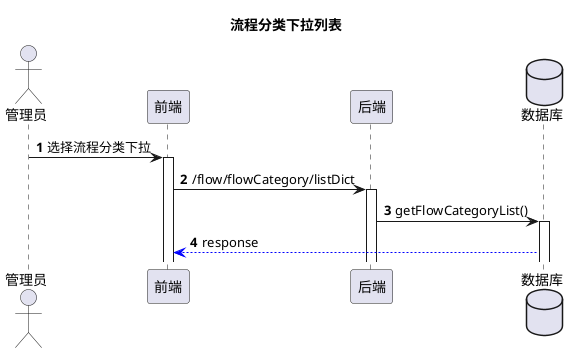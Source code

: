 @startuml
'https://plantuml.com/sequence-diagram
title 流程分类下拉列表
actor 管理员
participant 前端
participant 后端
database 数据库
autonumber

管理员 -> 前端: 选择流程分类下拉
activate 前端
前端 -> 后端: /flow/flowCategory/listDict
activate 后端
后端 -> 数据库: getFlowCategoryList()
activate 数据库
数据库 --[#blue]> 前端: response
@enduml
1.用户发起流程分类下拉列表请求
2.前端向后端请求/flow/flowCategory/listDict
3.后端调用getListByFilter()，查询表zz_flow_category数据
4.后端向前端返回流程分类下拉列表数据
